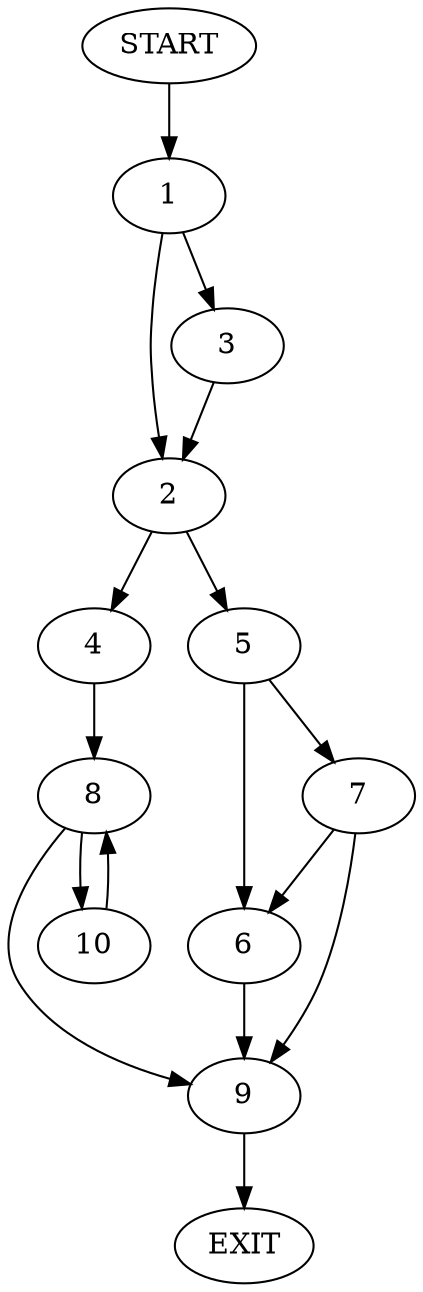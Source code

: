 digraph {
0 [label="START"]
11 [label="EXIT"]
0 -> 1
1 -> 2
1 -> 3
2 -> 4
2 -> 5
3 -> 2
5 -> 6
5 -> 7
4 -> 8
7 -> 6
7 -> 9
6 -> 9
9 -> 11
8 -> 10
8 -> 9
10 -> 8
}
